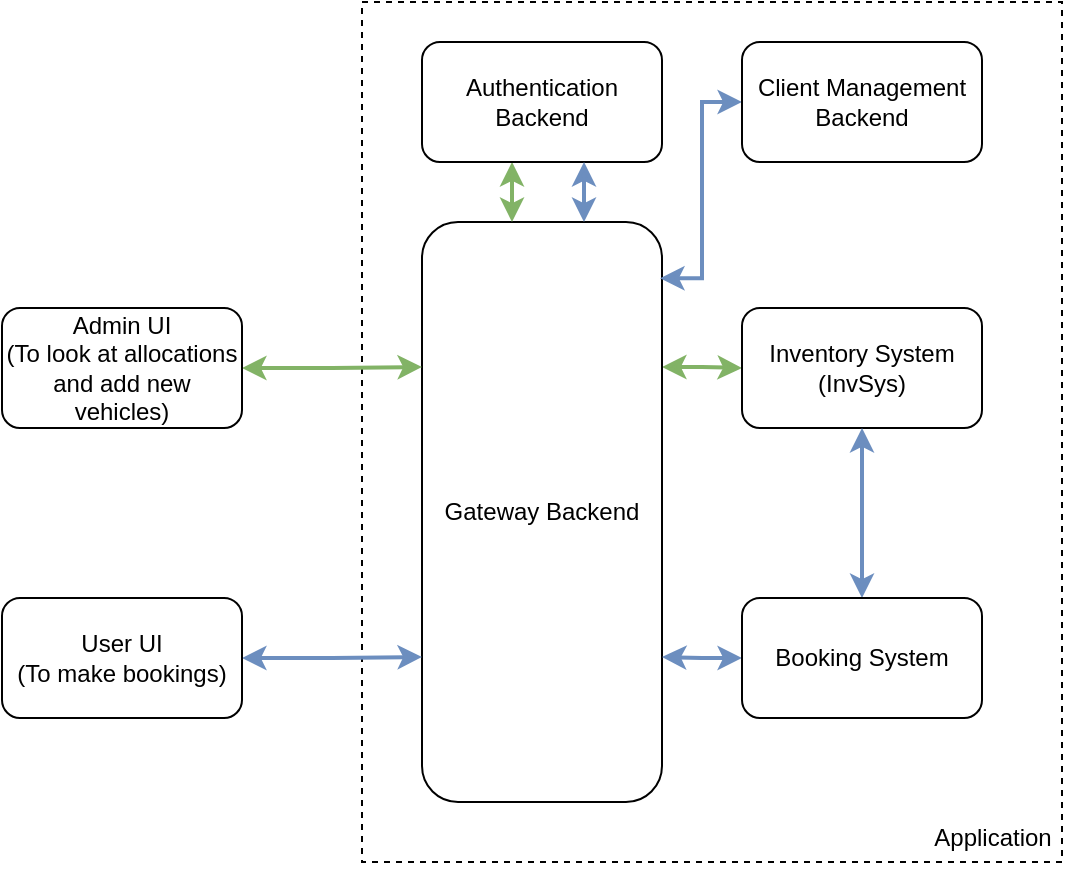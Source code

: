 <mxfile version="12.4.8" type="device"><diagram id="c_VP3XroerLLkUGm_4Q5" name="Page-1"><mxGraphModel dx="946" dy="651" grid="1" gridSize="10" guides="1" tooltips="1" connect="1" arrows="1" fold="1" page="1" pageScale="1" pageWidth="1169" pageHeight="1654" math="0" shadow="0"><root><mxCell id="0"/><mxCell id="1" parent="0"/><mxCell id="4gXndJjO8BGRVB_6poNK-9" value="" style="rounded=1;whiteSpace=wrap;html=1;fillColor=none;dashed=1;arcSize=0;glass=0;shadow=0;" vertex="1" parent="1"><mxGeometry x="290" y="90" width="350" height="430" as="geometry"/></mxCell><mxCell id="4gXndJjO8BGRVB_6poNK-7" value="" style="edgeStyle=orthogonalEdgeStyle;rounded=0;orthogonalLoop=1;jettySize=auto;html=1;entryX=0;entryY=0.5;entryDx=0;entryDy=0;exitX=1;exitY=0.25;exitDx=0;exitDy=0;strokeWidth=2;fillColor=#d5e8d4;strokeColor=#82b366;startArrow=classic;startFill=1;" edge="1" parent="1" source="4gXndJjO8BGRVB_6poNK-1" target="4gXndJjO8BGRVB_6poNK-2"><mxGeometry relative="1" as="geometry"><mxPoint x="520" y="235" as="targetPoint"/></mxGeometry></mxCell><mxCell id="4gXndJjO8BGRVB_6poNK-1" value="Gateway Backend" style="rounded=1;whiteSpace=wrap;html=1;" vertex="1" parent="1"><mxGeometry x="320" y="200" width="120" height="290" as="geometry"/></mxCell><mxCell id="4gXndJjO8BGRVB_6poNK-2" value="Inventory System (InvSys)" style="rounded=1;whiteSpace=wrap;html=1;" vertex="1" parent="1"><mxGeometry x="480" y="243" width="120" height="60" as="geometry"/></mxCell><mxCell id="4gXndJjO8BGRVB_6poNK-5" value="" style="edgeStyle=orthogonalEdgeStyle;rounded=0;orthogonalLoop=1;jettySize=auto;html=1;entryX=0;entryY=0.25;entryDx=0;entryDy=0;fillColor=#d5e8d4;strokeColor=#82b366;strokeWidth=2;startArrow=classic;startFill=1;" edge="1" parent="1" source="4gXndJjO8BGRVB_6poNK-4" target="4gXndJjO8BGRVB_6poNK-1"><mxGeometry relative="1" as="geometry"/></mxCell><mxCell id="4gXndJjO8BGRVB_6poNK-4" value="&lt;div&gt;Admin UI&lt;/div&gt;&lt;div&gt;(To look at allocations and add new vehicles)&lt;br&gt;&lt;/div&gt;" style="rounded=1;whiteSpace=wrap;html=1;" vertex="1" parent="1"><mxGeometry x="110" y="243" width="120" height="60" as="geometry"/></mxCell><mxCell id="4gXndJjO8BGRVB_6poNK-10" value="&lt;div&gt;Application&lt;/div&gt;&lt;div&gt;&lt;br&gt;&lt;/div&gt;" style="text;html=1;align=center;verticalAlign=middle;resizable=0;points=[];autosize=1;" vertex="1" parent="1"><mxGeometry x="570" y="500" width="70" height="30" as="geometry"/></mxCell><mxCell id="4gXndJjO8BGRVB_6poNK-18" value="" style="edgeStyle=orthogonalEdgeStyle;rounded=0;orthogonalLoop=1;jettySize=auto;html=1;startArrow=classic;startFill=1;strokeWidth=2;fillColor=#d5e8d4;strokeColor=#82b366;" edge="1" parent="1"><mxGeometry relative="1" as="geometry"><mxPoint x="365" y="170" as="sourcePoint"/><mxPoint x="365" y="200" as="targetPoint"/></mxGeometry></mxCell><mxCell id="4gXndJjO8BGRVB_6poNK-11" value="Authentication Backend" style="rounded=1;whiteSpace=wrap;html=1;" vertex="1" parent="1"><mxGeometry x="320" y="110" width="120" height="60" as="geometry"/></mxCell><mxCell id="4gXndJjO8BGRVB_6poNK-20" value="" style="edgeStyle=orthogonalEdgeStyle;rounded=0;orthogonalLoop=1;jettySize=auto;html=1;startArrow=classic;startFill=1;strokeWidth=2;entryX=0;entryY=0.75;entryDx=0;entryDy=0;fillColor=#dae8fc;strokeColor=#6c8ebf;" edge="1" parent="1" source="4gXndJjO8BGRVB_6poNK-12" target="4gXndJjO8BGRVB_6poNK-1"><mxGeometry relative="1" as="geometry"/></mxCell><mxCell id="4gXndJjO8BGRVB_6poNK-12" value="&lt;div&gt;User UI &lt;br&gt;&lt;/div&gt;&lt;div&gt;(To make bookings)&lt;/div&gt;" style="rounded=1;whiteSpace=wrap;html=1;" vertex="1" parent="1"><mxGeometry x="110" y="388" width="120" height="60" as="geometry"/></mxCell><mxCell id="4gXndJjO8BGRVB_6poNK-22" value="" style="edgeStyle=orthogonalEdgeStyle;rounded=0;orthogonalLoop=1;jettySize=auto;html=1;startArrow=classic;startFill=1;strokeWidth=2;entryX=0.992;entryY=0.097;entryDx=0;entryDy=0;entryPerimeter=0;fillColor=#dae8fc;strokeColor=#6c8ebf;" edge="1" parent="1" source="4gXndJjO8BGRVB_6poNK-13" target="4gXndJjO8BGRVB_6poNK-1"><mxGeometry relative="1" as="geometry"/></mxCell><mxCell id="4gXndJjO8BGRVB_6poNK-13" value="&lt;div&gt;Client Management Backend&lt;/div&gt;" style="rounded=1;whiteSpace=wrap;html=1;" vertex="1" parent="1"><mxGeometry x="480" y="110" width="120" height="60" as="geometry"/></mxCell><mxCell id="4gXndJjO8BGRVB_6poNK-19" value="" style="edgeStyle=orthogonalEdgeStyle;rounded=0;orthogonalLoop=1;jettySize=auto;html=1;startArrow=classic;startFill=1;strokeWidth=2;entryX=1;entryY=0.75;entryDx=0;entryDy=0;fillColor=#dae8fc;strokeColor=#6c8ebf;" edge="1" parent="1" source="4gXndJjO8BGRVB_6poNK-14" target="4gXndJjO8BGRVB_6poNK-1"><mxGeometry relative="1" as="geometry"/></mxCell><mxCell id="4gXndJjO8BGRVB_6poNK-24" value="" style="edgeStyle=orthogonalEdgeStyle;rounded=0;orthogonalLoop=1;jettySize=auto;html=1;startArrow=classic;startFill=1;strokeWidth=2;entryX=0.5;entryY=1;entryDx=0;entryDy=0;fillColor=#dae8fc;strokeColor=#6c8ebf;" edge="1" parent="1" source="4gXndJjO8BGRVB_6poNK-14" target="4gXndJjO8BGRVB_6poNK-2"><mxGeometry relative="1" as="geometry"><mxPoint x="540" y="308" as="targetPoint"/></mxGeometry></mxCell><mxCell id="4gXndJjO8BGRVB_6poNK-14" value="Booking System" style="rounded=1;whiteSpace=wrap;html=1;" vertex="1" parent="1"><mxGeometry x="480" y="388" width="120" height="60" as="geometry"/></mxCell><mxCell id="4gXndJjO8BGRVB_6poNK-21" value="" style="edgeStyle=orthogonalEdgeStyle;rounded=0;orthogonalLoop=1;jettySize=auto;html=1;startArrow=classic;startFill=1;strokeWidth=2;fillColor=#dae8fc;strokeColor=#6c8ebf;" edge="1" parent="1"><mxGeometry relative="1" as="geometry"><mxPoint x="401" y="170" as="sourcePoint"/><mxPoint x="401" y="200" as="targetPoint"/></mxGeometry></mxCell></root></mxGraphModel></diagram></mxfile>
